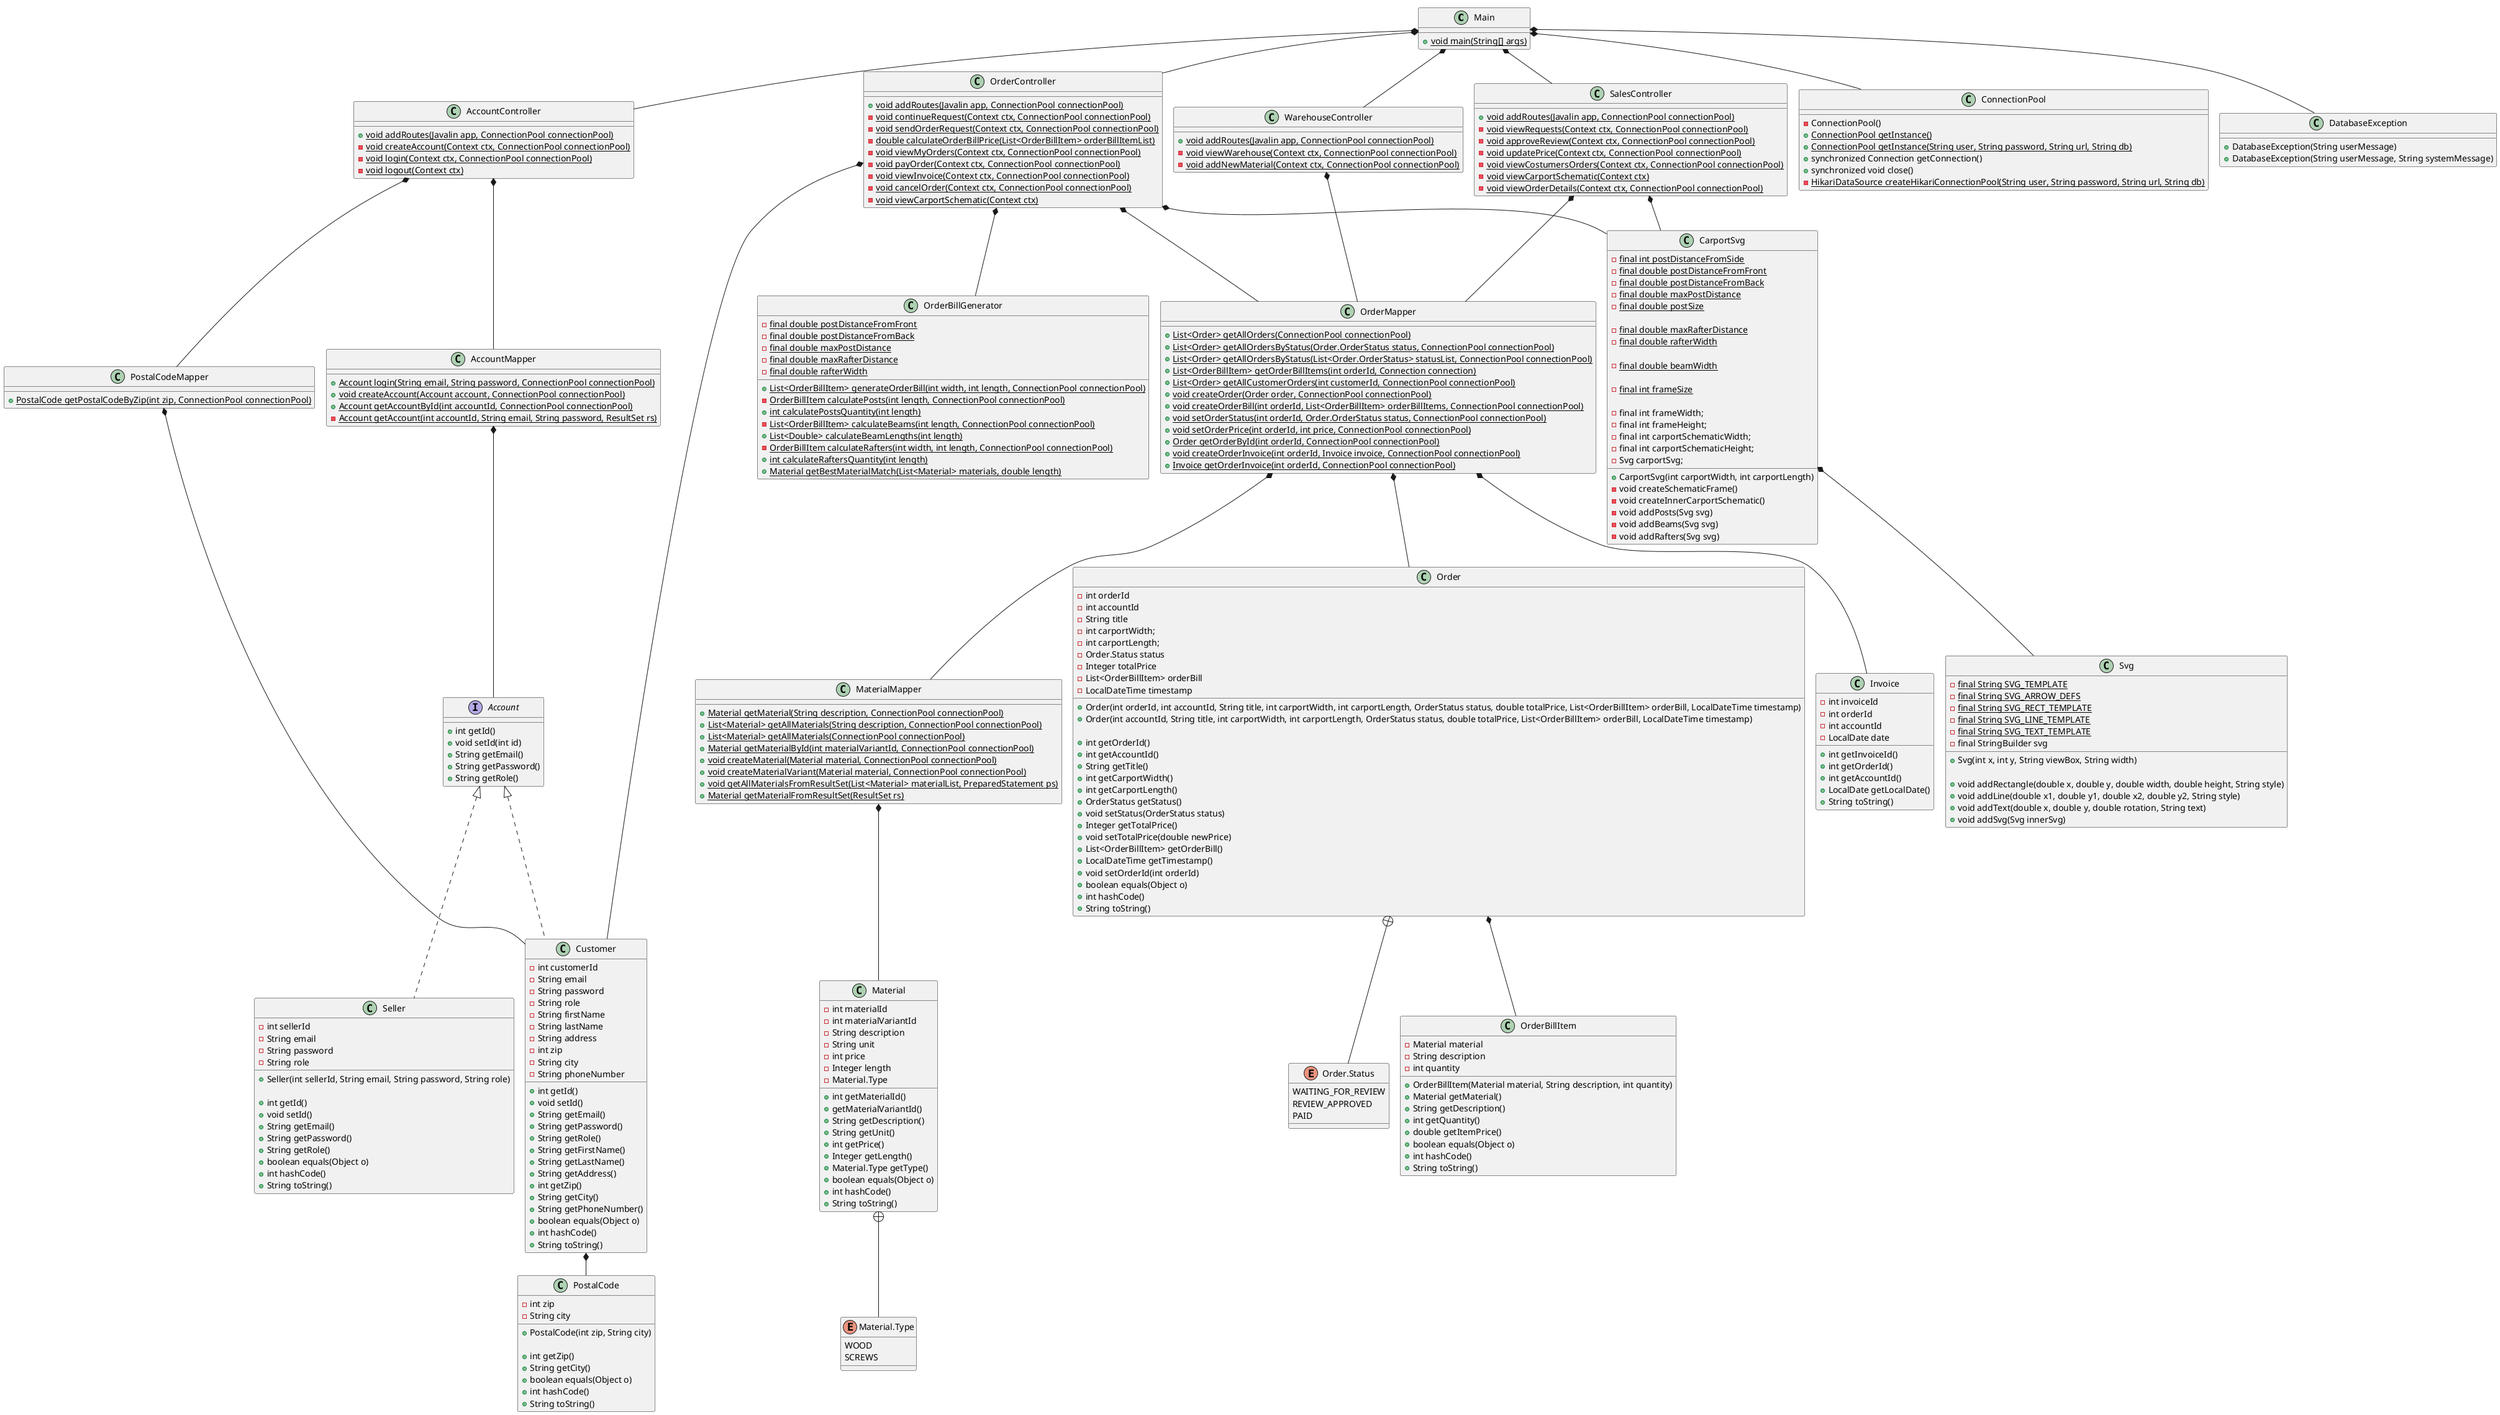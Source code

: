 @startuml
'https://plantuml.com/class-diagram
!pragma layout smetana
set separator none

class Main {
    + {static} void main(String[] args)
}

class AccountController {
    + {static} void addRoutes(Javalin app, ConnectionPool connectionPool)
    - {static} void createAccount(Context ctx, ConnectionPool connectionPool)
    - {static} void login(Context ctx, ConnectionPool connectionPool)
    - {static} void logout(Context ctx)
}

class SalesController {
    + {static} void addRoutes(Javalin app, ConnectionPool connectionPool)
    - {static} void viewRequests(Context ctx, ConnectionPool connectionPool)
    - {static} void approveReview(Context ctx, ConnectionPool connectionPool)
    - {static} void updatePrice(Context ctx, ConnectionPool connectionPool)
    - {static} void viewCostumersOrders(Context ctx, ConnectionPool connectionPool)
    - {static} void viewCarportSchematic(Context ctx)
    - {static} void viewOrderDetails(Context ctx, ConnectionPool connectionPool)
}

class OrderController {
    + {static} void addRoutes(Javalin app, ConnectionPool connectionPool)
    - {static} void continueRequest(Context ctx, ConnectionPool connectionPool)
    - {static} void sendOrderRequest(Context ctx, ConnectionPool connectionPool)
    - {static} double calculateOrderBillPrice(List<OrderBillItem> orderBillItemList)
    - {static} void viewMyOrders(Context ctx, ConnectionPool connectionPool)
    - {static} void payOrder(Context ctx, ConnectionPool connectionPool)
    - {static} void viewInvoice(Context ctx, ConnectionPool connectionPool)
    - {static} void cancelOrder(Context ctx, ConnectionPool connectionPool)
    - {static} void viewCarportSchematic(Context ctx)
}

class WarehouseController {
    + {static} void addRoutes(Javalin app, ConnectionPool connectionPool)
    - {static} void viewWarehouse(Context ctx, ConnectionPool connectionPool)
    - {static} void addNewMaterial(Context ctx, ConnectionPool connectionPool)
}

class AccountMapper {
    + {static} Account login(String email, String password, ConnectionPool connectionPool)
    + {static} void createAccount(Account account, ConnectionPool connectionPool)
    + {static} Account getAccountById(int accountId, ConnectionPool connectionPool)
    - {static} Account getAccount(int accountId, String email, String password, ResultSet rs)
}

class OrderMapper {
    + {static} List<Order> getAllOrders(ConnectionPool connectionPool)
    + {static} List<Order> getAllOrdersByStatus(Order.OrderStatus status, ConnectionPool connectionPool)
    + {static} List<Order> getAllOrdersByStatus(List<Order.OrderStatus> statusList, ConnectionPool connectionPool)
    + {static} List<OrderBillItem> getOrderBillItems(int orderId, Connection connection)
    + {static} List<Order> getAllCustomerOrders(int customerId, ConnectionPool connectionPool)
    + {static} void createOrder(Order order, ConnectionPool connectionPool)
    + {static} void createOrderBill(int orderId, List<OrderBillItem> orderBillItems, ConnectionPool connectionPool)
    + {static} void setOrderStatus(int orderId, Order.OrderStatus status, ConnectionPool connectionPool)
    + {static} void setOrderPrice(int orderId, int price, ConnectionPool connectionPool)
    + {static} Order getOrderById(int orderId, ConnectionPool connectionPool)
    + {static} void createOrderInvoice(int orderId, Invoice invoice, ConnectionPool connectionPool)
    + {static} Invoice getOrderInvoice(int orderId, ConnectionPool connectionPool)
}

class MaterialMapper {
    + {static} Material getMaterial(String description, ConnectionPool connectionPool)
    + {static} List<Material> getAllMaterials(String description, ConnectionPool connectionPool)
    + {static} List<Material> getAllMaterials(ConnectionPool connectionPool)
    + {static} Material getMaterialById(int materialVariantId, ConnectionPool connectionPool)
    + {static} void createMaterial(Material material, ConnectionPool connectionPool)
    + {static} void createMaterialVariant(Material material, ConnectionPool connectionPool)
    + {static} void getAllMaterialsFromResultSet(List<Material> materialList, PreparedStatement ps)
    + {static} Material getMaterialFromResultSet(ResultSet rs)
}

class PostalCodeMapper {
    + {static} PostalCode getPostalCodeByZip(int zip, ConnectionPool connectionPool)
}

class ConnectionPool {
    - ConnectionPool()
    + {static} ConnectionPool getInstance()
    + {static} ConnectionPool getInstance(String user, String password, String url, String db)
    + synchronized Connection getConnection()
    + synchronized void close()
    - {static} HikariDataSource createHikariConnectionPool(String user, String password, String url, String db)
}

class DatabaseException {
    + DatabaseException(String userMessage)
    + DatabaseException(String userMessage, String systemMessage)
}

class CarportSvg {
    - {static} final int postDistanceFromSide
    - {static} final double postDistanceFromFront
    - {static} final double postDistanceFromBack
    - {static} final double maxPostDistance
    - {static} final double postSize

    - {static} final double maxRafterDistance
    - {static} final double rafterWidth

    - {static} final double beamWidth

    - {static} final int frameSize

    - final int frameWidth;
    - final int frameHeight;
    - final int carportSchematicWidth;
    - final int carportSchematicHeight;
    - Svg carportSvg;

    + CarportSvg(int carportWidth, int carportLength)
    - void createSchematicFrame()
    - void createInnerCarportSchematic()
    - void addPosts(Svg svg)
    - void addBeams(Svg svg)
    - void addRafters(Svg svg)
}

interface Account {
    + int getId()
    + void setId(int id)
    + String getEmail()
    + String getPassword()
    + String getRole()
}

class Seller implements Account {
    - int sellerId
    - String email
    - String password
    - String role
    + Seller(int sellerId, String email, String password, String role)

    + int getId()
    + void setId()
    + String getEmail()
    + String getPassword()
    + String getRole()
    + boolean equals(Object o)
    + int hashCode()
    + String toString()
}

class Customer implements Account {
    - int customerId
    - String email
    - String password
    - String role
    - String firstName
    - String lastName
    - String address
    - int zip
    - String city
    - String phoneNumber

    + int getId()
    + void setId()
    + String getEmail()
    + String getPassword()
    + String getRole()
    + String getFirstName()
    + String getLastName()
    + String getAddress()
    + int getZip()
    + String getCity()
    + String getPhoneNumber()
    + boolean equals(Object o)
    + int hashCode()
    + String toString()
}

class OrderBillGenerator {
    - {static} final double postDistanceFromFront
    - {static} final double postDistanceFromBack
    - {static} final double maxPostDistance
    - {static} final double maxRafterDistance
    - {static} final double rafterWidth

    + {static} List<OrderBillItem> generateOrderBill(int width, int length, ConnectionPool connectionPool)
    - {static} OrderBillItem calculatePosts(int length, ConnectionPool connectionPool)
    + {static} int calculatePostsQuantity(int length)
    - {static} List<OrderBillItem> calculateBeams(int length, ConnectionPool connectionPool)
    + {static} List<Double> calculateBeamLengths(int length)
    - {static} OrderBillItem calculateRafters(int width, int length, ConnectionPool connectionPool)
    + {static} int calculateRaftersQuantity(int length)
    + {static} Material getBestMaterialMatch(List<Material> materials, double length)
}

class Svg {
    - {static} final String SVG_TEMPLATE
    - {static} final String SVG_ARROW_DEFS
    - {static} final String SVG_RECT_TEMPLATE
    - {static} final String SVG_LINE_TEMPLATE
    - {static} final String SVG_TEXT_TEMPLATE
    - final StringBuilder svg

    + Svg(int x, int y, String viewBox, String width)

    + void addRectangle(double x, double y, double width, double height, String style)
    + void addLine(double x1, double y1, double x2, double y2, String style)
    + void addText(double x, double y, double rotation, String text)
    + void addSvg(Svg innerSvg)
}

class Order {
    - int orderId
    - int accountId
    - String title
    - int carportWidth;
    - int carportLength;
    - Order.Status status
    - Integer totalPrice
    - List<OrderBillItem> orderBill
    - LocalDateTime timestamp

    + Order(int orderId, int accountId, String title, int carportWidth, int carportLength, OrderStatus status, double totalPrice, List<OrderBillItem> orderBill, LocalDateTime timestamp)
    + Order(int accountId, String title, int carportWidth, int carportLength, OrderStatus status, double totalPrice, List<OrderBillItem> orderBill, LocalDateTime timestamp)

    + int getOrderId()
    + int getAccountId()
    + String getTitle()
    + int getCarportWidth()
    + int getCarportLength()
    + OrderStatus getStatus()
    + void setStatus(OrderStatus status)
    + Integer getTotalPrice()
    + void setTotalPrice(double newPrice)
    + List<OrderBillItem> getOrderBill()
    + LocalDateTime getTimestamp()
    + void setOrderId(int orderId)
    + boolean equals(Object o)
    + int hashCode()
    + String toString()
}

enum Order.Status {
    WAITING_FOR_REVIEW
    REVIEW_APPROVED
    PAID
}

class OrderBillItem {
    - Material material
    - String description
    - int quantity

    + OrderBillItem(Material material, String description, int quantity)
    + Material getMaterial()
    + String getDescription()
    + int getQuantity()
    + double getItemPrice()
    + boolean equals(Object o)
    + int hashCode()
    + String toString()
}

class Invoice {
    - int invoiceId
    - int orderId
    - int accountId
    - LocalDate date

    + int getInvoiceId()
    + int getOrderId()
    + int getAccountId()
    + LocalDate getLocalDate()
    + String toString()
}

class PostalCode {
    - int zip
    - String city

    + PostalCode(int zip, String city)

    + int getZip()
    + String getCity()
    + boolean equals(Object o)
    + int hashCode()
    + String toString()
}

class Material {
    - int materialId
    - int materialVariantId
    - String description
    - String unit
    - int price
    - Integer length
    - Material.Type

    + int getMaterialId()
    + getMaterialVariantId()
    + String getDescription()
    + String getUnit()
    + int getPrice()
    + Integer getLength()
    + Material.Type getType()
    + boolean equals(Object o)
    + int hashCode()
    + String toString()
}

enum Material.Type {
    WOOD
    SCREWS
}

Main *-- AccountController
Main *-- OrderController
Main *-- SalesController
Main *-- WarehouseController
Main *-- DatabaseException
Main *-- ConnectionPool

AccountController *-- AccountMapper
OrderController *-- OrderMapper
SalesController *-- OrderMapper

AccountController *-- PostalCodeMapper
OrderController *-- CarportSvg
OrderController *-- OrderBillGenerator
OrderController *-- Customer
SalesController *-- CarportSvg
WarehouseController *-- OrderMapper

AccountMapper *-- Account
OrderMapper *-- Order
OrderMapper *-- Invoice
OrderMapper *-- MaterialMapper
MaterialMapper *-- Material
PostalCodeMapper *-- Customer

Customer *-- PostalCode
Order *-- OrderBillItem
Order +-- Order.Status

Material +-- Material.Type

CarportSvg *-- Svg

@enduml